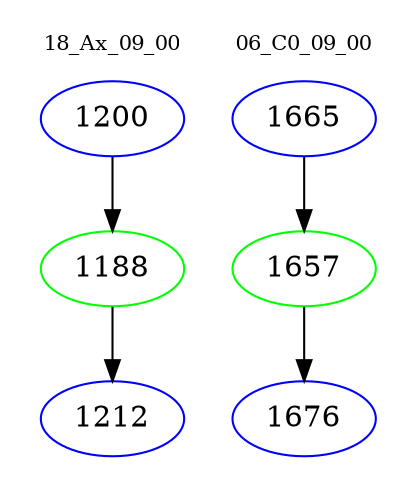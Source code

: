 digraph{
subgraph cluster_0 {
color = white
label = "18_Ax_09_00";
fontsize=10;
T0_1200 [label="1200", color="blue"]
T0_1200 -> T0_1188 [color="black"]
T0_1188 [label="1188", color="green"]
T0_1188 -> T0_1212 [color="black"]
T0_1212 [label="1212", color="blue"]
}
subgraph cluster_1 {
color = white
label = "06_C0_09_00";
fontsize=10;
T1_1665 [label="1665", color="blue"]
T1_1665 -> T1_1657 [color="black"]
T1_1657 [label="1657", color="green"]
T1_1657 -> T1_1676 [color="black"]
T1_1676 [label="1676", color="blue"]
}
}
